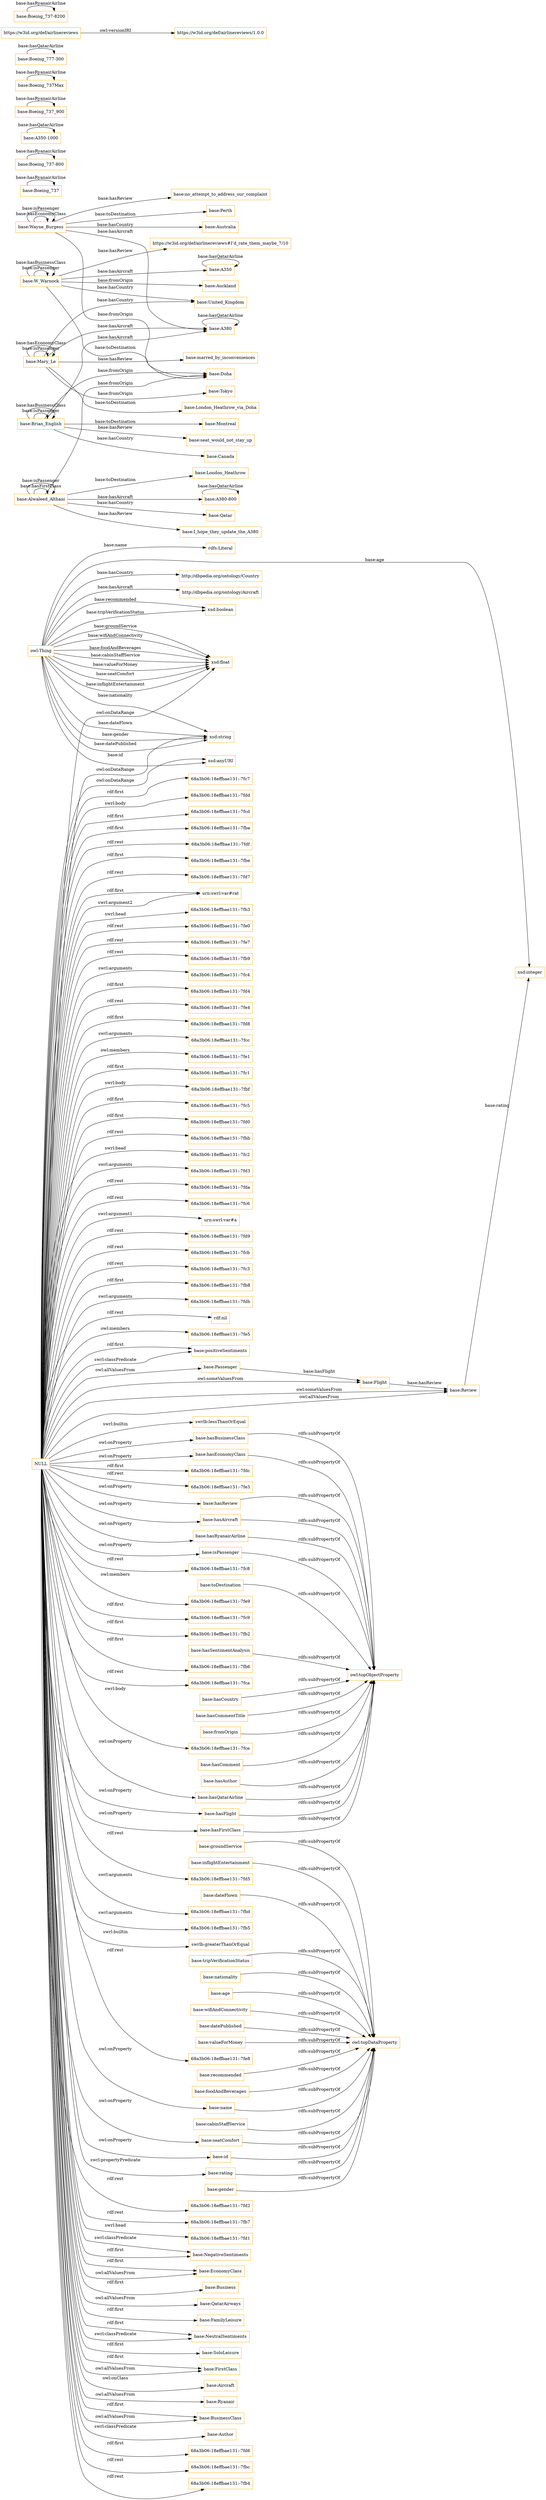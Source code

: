 digraph ar2dtool_diagram { 
rankdir=LR;
size="1501"
node [shape = rectangle, color="orange"]; "base:positiveSentiments" "base:Passenger" "base:NegativeSentiments" "base:EconomyClass" "base:Business" "base:QatarAirways" "base:FamilyLeisure" "http://dbpedia.org/ontology/Country" "base:NeutralSentiments" "http://dbpedia.org/ontology/Aircraft" "base:SoloLeisure" "base:FirstClass" "base:Aircraft" "base:Ryanair" "base:BusinessClass" "base:Review" "base:Flight" "base:Author" ; /*classes style*/
	"base:A350" -> "base:A350" [ label = "base:hasQatarAirline" ];
	"base:toDestination" -> "owl:topObjectProperty" [ label = "rdfs:subPropertyOf" ];
	"base:age" -> "owl:topDataProperty" [ label = "rdfs:subPropertyOf" ];
	"base:A380-800" -> "base:A380-800" [ label = "base:hasQatarAirline" ];
	"base:valueForMoney" -> "owl:topDataProperty" [ label = "rdfs:subPropertyOf" ];
	"base:hasBusinessClass" -> "owl:topObjectProperty" [ label = "rdfs:subPropertyOf" ];
	"base:Boeing_737" -> "base:Boeing_737" [ label = "base:hasRyanairAirline" ];
	"base:id" -> "owl:topDataProperty" [ label = "rdfs:subPropertyOf" ];
	"base:hasEconomyClass" -> "owl:topObjectProperty" [ label = "rdfs:subPropertyOf" ];
	"base:hasSentimentAnalysis" -> "owl:topObjectProperty" [ label = "rdfs:subPropertyOf" ];
	"base:hasCountry" -> "owl:topObjectProperty" [ label = "rdfs:subPropertyOf" ];
	"base:hasCommentTitle" -> "owl:topObjectProperty" [ label = "rdfs:subPropertyOf" ];
	"base:recommended" -> "owl:topDataProperty" [ label = "rdfs:subPropertyOf" ];
	"base:Boeing_737-800" -> "base:Boeing_737-800" [ label = "base:hasRyanairAirline" ];
	"base:A350-1000" -> "base:A350-1000" [ label = "base:hasQatarAirline" ];
	"base:fromOrigin" -> "owl:topObjectProperty" [ label = "rdfs:subPropertyOf" ];
	"base:Wayne_Burgess" -> "base:no_attempt_to_address_our_complaint" [ label = "base:hasReview" ];
	"base:Wayne_Burgess" -> "base:Wayne_Burgess" [ label = "base:hasEconomyClass" ];
	"base:Wayne_Burgess" -> "base:Wayne_Burgess" [ label = "base:isPassenger" ];
	"base:Wayne_Burgess" -> "base:Perth" [ label = "base:toDestination" ];
	"base:Wayne_Burgess" -> "base:Australia" [ label = "base:hasCountry" ];
	"base:Wayne_Burgess" -> "base:Doha" [ label = "base:fromOrigin" ];
	"base:Wayne_Burgess" -> "base:A380" [ label = "base:hasAircraft" ];
	"base:hasReview" -> "owl:topObjectProperty" [ label = "rdfs:subPropertyOf" ];
	"base:foodAndBeverages" -> "owl:topDataProperty" [ label = "rdfs:subPropertyOf" ];
	"base:rating" -> "owl:topDataProperty" [ label = "rdfs:subPropertyOf" ];
	"base:gender" -> "owl:topDataProperty" [ label = "rdfs:subPropertyOf" ];
	"base:name" -> "owl:topDataProperty" [ label = "rdfs:subPropertyOf" ];
	"base:hasComment" -> "owl:topObjectProperty" [ label = "rdfs:subPropertyOf" ];
	"base:Boeing_737_900" -> "base:Boeing_737_900" [ label = "base:hasRyanairAirline" ];
	"base:Alwaleed_Althani" -> "base:Alwaleed_Althani" [ label = "base:hasFirstClass" ];
	"base:Alwaleed_Althani" -> "base:A380-800" [ label = "base:hasAircraft" ];
	"base:Alwaleed_Althani" -> "base:Alwaleed_Althani" [ label = "base:isPassenger" ];
	"base:Alwaleed_Althani" -> "base:Qatar" [ label = "base:hasCountry" ];
	"base:Alwaleed_Althani" -> "base:Doha" [ label = "base:fromOrigin" ];
	"base:Alwaleed_Althani" -> "base:I_hope_they_update_the_A380" [ label = "base:hasReview" ];
	"base:Alwaleed_Althani" -> "base:London_Heathrow" [ label = "base:toDestination" ];
	"NULL" -> "68a3b06:18effbae131:-7fd6" [ label = "rdf:first" ];
	"NULL" -> "base:positiveSentiments" [ label = "rdf:first" ];
	"NULL" -> "base:NeutralSentiments" [ label = "swrl:classPredicate" ];
	"NULL" -> "68a3b06:18effbae131:-7fbc" [ label = "rdf:rest" ];
	"NULL" -> "68a3b06:18effbae131:-7fb4" [ label = "rdf:rest" ];
	"NULL" -> "base:FirstClass" [ label = "owl:allValuesFrom" ];
	"NULL" -> "base:hasEconomyClass" [ label = "owl:onProperty" ];
	"NULL" -> "68a3b06:18effbae131:-7fc7" [ label = "rdf:first" ];
	"NULL" -> "68a3b06:18effbae131:-7fdd" [ label = "swrl:body" ];
	"NULL" -> "xsd:anyURI" [ label = "owl:onDataRange" ];
	"NULL" -> "68a3b06:18effbae131:-7fcd" [ label = "rdf:first" ];
	"NULL" -> "base:FamilyLeisure" [ label = "rdf:first" ];
	"NULL" -> "68a3b06:18effbae131:-7fba" [ label = "rdf:first" ];
	"NULL" -> "68a3b06:18effbae131:-7fdf" [ label = "rdf:rest" ];
	"NULL" -> "68a3b06:18effbae131:-7fbe" [ label = "rdf:first" ];
	"NULL" -> "68a3b06:18effbae131:-7fd7" [ label = "rdf:rest" ];
	"NULL" -> "base:BusinessClass" [ label = "owl:allValuesFrom" ];
	"NULL" -> "urn:swrl:var#rat" [ label = "rdf:first" ];
	"NULL" -> "base:hasAircraft" [ label = "owl:onProperty" ];
	"NULL" -> "base:hasRyanairAirline" [ label = "owl:onProperty" ];
	"NULL" -> "base:EconomyClass" [ label = "owl:allValuesFrom" ];
	"NULL" -> "68a3b06:18effbae131:-7fb3" [ label = "swrl:head" ];
	"NULL" -> "68a3b06:18effbae131:-7fe0" [ label = "rdf:rest" ];
	"NULL" -> "xsd:float" [ label = "owl:onDataRange" ];
	"NULL" -> "68a3b06:18effbae131:-7fe7" [ label = "rdf:rest" ];
	"NULL" -> "base:Business" [ label = "rdf:first" ];
	"NULL" -> "base:Review" [ label = "owl:someValuesFrom" ];
	"NULL" -> "68a3b06:18effbae131:-7fb9" [ label = "rdf:rest" ];
	"NULL" -> "68a3b06:18effbae131:-7fc4" [ label = "swrl:arguments" ];
	"NULL" -> "68a3b06:18effbae131:-7fd4" [ label = "rdf:first" ];
	"NULL" -> "base:isPassenger" [ label = "owl:onProperty" ];
	"NULL" -> "base:rating" [ label = "swrl:propertyPredicate" ];
	"NULL" -> "68a3b06:18effbae131:-7fe4" [ label = "rdf:rest" ];
	"NULL" -> "68a3b06:18effbae131:-7fd8" [ label = "rdf:first" ];
	"NULL" -> "68a3b06:18effbae131:-7fcc" [ label = "swrl:arguments" ];
	"NULL" -> "base:Author" [ label = "swrl:classPredicate" ];
	"NULL" -> "base:hasQatarAirline" [ label = "owl:onProperty" ];
	"NULL" -> "68a3b06:18effbae131:-7fe1" [ label = "owl:members" ];
	"NULL" -> "68a3b06:18effbae131:-7fc1" [ label = "rdf:first" ];
	"NULL" -> "68a3b06:18effbae131:-7fbf" [ label = "swrl:body" ];
	"NULL" -> "68a3b06:18effbae131:-7fc5" [ label = "rdf:first" ];
	"NULL" -> "68a3b06:18effbae131:-7fd0" [ label = "rdf:first" ];
	"NULL" -> "68a3b06:18effbae131:-7fbb" [ label = "rdf:rest" ];
	"NULL" -> "68a3b06:18effbae131:-7fc2" [ label = "swrl:head" ];
	"NULL" -> "68a3b06:18effbae131:-7fd3" [ label = "swrl:arguments" ];
	"NULL" -> "68a3b06:18effbae131:-7fda" [ label = "rdf:rest" ];
	"NULL" -> "68a3b06:18effbae131:-7fc6" [ label = "rdf:rest" ];
	"NULL" -> "base:EconomyClass" [ label = "rdf:first" ];
	"NULL" -> "urn:swrl:var#a" [ label = "swrl:argument1" ];
	"NULL" -> "68a3b06:18effbae131:-7fd9" [ label = "rdf:rest" ];
	"NULL" -> "68a3b06:18effbae131:-7fcb" [ label = "rdf:rest" ];
	"NULL" -> "68a3b06:18effbae131:-7fc3" [ label = "rdf:rest" ];
	"NULL" -> "base:seatComfort" [ label = "owl:onProperty" ];
	"NULL" -> "68a3b06:18effbae131:-7fb8" [ label = "rdf:first" ];
	"NULL" -> "68a3b06:18effbae131:-7fdb" [ label = "swrl:arguments" ];
	"NULL" -> "base:SoloLeisure" [ label = "rdf:first" ];
	"NULL" -> "urn:swrl:var#rat" [ label = "swrl:argument2" ];
	"NULL" -> "rdf:nil" [ label = "rdf:rest" ];
	"NULL" -> "base:hasFlight" [ label = "owl:onProperty" ];
	"NULL" -> "base:Ryanair" [ label = "owl:allValuesFrom" ];
	"NULL" -> "base:Aircraft" [ label = "owl:onClass" ];
	"NULL" -> "68a3b06:18effbae131:-7fe5" [ label = "owl:members" ];
	"NULL" -> "swrlb:lessThanOrEqual" [ label = "swrl:builtin" ];
	"NULL" -> "base:NegativeSentiments" [ label = "rdf:first" ];
	"NULL" -> "base:Flight" [ label = "owl:someValuesFrom" ];
	"NULL" -> "base:FirstClass" [ label = "rdf:first" ];
	"NULL" -> "base:positiveSentiments" [ label = "swrl:classPredicate" ];
	"NULL" -> "base:hasBusinessClass" [ label = "owl:onProperty" ];
	"NULL" -> "68a3b06:18effbae131:-7fdc" [ label = "rdf:first" ];
	"NULL" -> "68a3b06:18effbae131:-7fe3" [ label = "rdf:rest" ];
	"NULL" -> "base:name" [ label = "owl:onProperty" ];
	"NULL" -> "68a3b06:18effbae131:-7fc8" [ label = "rdf:rest" ];
	"NULL" -> "base:id" [ label = "owl:onProperty" ];
	"NULL" -> "68a3b06:18effbae131:-7fe9" [ label = "owl:members" ];
	"NULL" -> "68a3b06:18effbae131:-7fc9" [ label = "rdf:first" ];
	"NULL" -> "xsd:string" [ label = "owl:onDataRange" ];
	"NULL" -> "base:QatarAirways" [ label = "owl:allValuesFrom" ];
	"NULL" -> "68a3b06:18effbae131:-7fb2" [ label = "rdf:first" ];
	"NULL" -> "68a3b06:18effbae131:-7fb6" [ label = "rdf:first" ];
	"NULL" -> "68a3b06:18effbae131:-7fca" [ label = "rdf:rest" ];
	"NULL" -> "68a3b06:18effbae131:-7fce" [ label = "swrl:body" ];
	"NULL" -> "base:Passenger" [ label = "owl:allValuesFrom" ];
	"NULL" -> "68a3b06:18effbae131:-7fd5" [ label = "rdf:rest" ];
	"NULL" -> "68a3b06:18effbae131:-7fbd" [ label = "swrl:arguments" ];
	"NULL" -> "base:NegativeSentiments" [ label = "swrl:classPredicate" ];
	"NULL" -> "68a3b06:18effbae131:-7fb5" [ label = "swrl:arguments" ];
	"NULL" -> "swrlb:greaterThanOrEqual" [ label = "swrl:builtin" ];
	"NULL" -> "base:Review" [ label = "owl:allValuesFrom" ];
	"NULL" -> "base:hasFirstClass" [ label = "owl:onProperty" ];
	"NULL" -> "68a3b06:18effbae131:-7fe8" [ label = "rdf:rest" ];
	"NULL" -> "68a3b06:18effbae131:-7fd2" [ label = "rdf:rest" ];
	"NULL" -> "base:hasReview" [ label = "owl:onProperty" ];
	"NULL" -> "base:NeutralSentiments" [ label = "rdf:first" ];
	"NULL" -> "68a3b06:18effbae131:-7fb7" [ label = "rdf:rest" ];
	"NULL" -> "68a3b06:18effbae131:-7fd1" [ label = "swrl:head" ];
	"NULL" -> "base:BusinessClass" [ label = "rdf:first" ];
	"base:groundService" -> "owl:topDataProperty" [ label = "rdfs:subPropertyOf" ];
	"base:W_Warnock" -> "base:United_Kingdom" [ label = "base:hasCountry" ];
	"base:W_Warnock" -> "base:W_Warnock" [ label = "base:isPassenger" ];
	"base:W_Warnock" -> "base:Auckland" [ label = "base:fromOrigin" ];
	"base:W_Warnock" -> "base:A350" [ label = "base:hasAircraft" ];
	"base:W_Warnock" -> "https://w3id.org/def/airlinereviews#I’d_rate_them_maybe_7/10" [ label = "base:hasReview" ];
	"base:W_Warnock" -> "base:Doha" [ label = "base:toDestination" ];
	"base:W_Warnock" -> "base:W_Warnock" [ label = "base:hasBusinessClass" ];
	"base:A380" -> "base:A380" [ label = "base:hasQatarAirline" ];
	"base:isPassenger" -> "owl:topObjectProperty" [ label = "rdfs:subPropertyOf" ];
	"base:wifiAndConnectivity" -> "owl:topDataProperty" [ label = "rdfs:subPropertyOf" ];
	"base:datePublished" -> "owl:topDataProperty" [ label = "rdfs:subPropertyOf" ];
	"base:cabinStaffService" -> "owl:topDataProperty" [ label = "rdfs:subPropertyOf" ];
	"base:seatComfort" -> "owl:topDataProperty" [ label = "rdfs:subPropertyOf" ];
	"base:hasFirstClass" -> "owl:topObjectProperty" [ label = "rdfs:subPropertyOf" ];
	"base:Boeing_737Max" -> "base:Boeing_737Max" [ label = "base:hasRyanairAirline" ];
	"base:hasAuthor" -> "owl:topObjectProperty" [ label = "rdfs:subPropertyOf" ];
	"base:inflightEntertainment" -> "owl:topDataProperty" [ label = "rdfs:subPropertyOf" ];
	"base:Boeing_777-300" -> "base:Boeing_777-300" [ label = "base:hasQatarAirline" ];
	"https://w3id.org/def/airlinereviews" -> "https://w3id.org/def/airlinereviews/1.0.0" [ label = "owl:versionIRI" ];
	"base:dateFlown" -> "owl:topDataProperty" [ label = "rdfs:subPropertyOf" ];
	"base:tripVerificationStatus" -> "owl:topDataProperty" [ label = "rdfs:subPropertyOf" ];
	"base:Mary_Le" -> "base:A380" [ label = "base:hasAircraft" ];
	"base:Mary_Le" -> "base:marred_by_inconveniences" [ label = "base:hasReview" ];
	"base:Mary_Le" -> "base:United_Kingdom" [ label = "base:hasCountry" ];
	"base:Mary_Le" -> "base:Mary_Le" [ label = "base:isPassenger" ];
	"base:Mary_Le" -> "base:London_Heathrow_via_Doha" [ label = "base:toDestination" ];
	"base:Mary_Le" -> "base:Tokyo" [ label = "base:fromOrigin" ];
	"base:Mary_Le" -> "base:Mary_Le" [ label = "base:hasEconomyClass" ];
	"base:Brian_English" -> "base:Brian_English" [ label = "base:isPassenger" ];
	"base:Brian_English" -> "base:seat_would_not_stay_up" [ label = "base:hasReview" ];
	"base:Brian_English" -> "base:Doha" [ label = "base:fromOrigin" ];
	"base:Brian_English" -> "base:Canada" [ label = "base:hasCountry" ];
	"base:Brian_English" -> "base:Montreal" [ label = "base:toDestination" ];
	"base:Brian_English" -> "base:Brian_English" [ label = "base:hasBusinessClass" ];
	"base:Brian_English" -> "base:A380" [ label = "base:hasAircraft" ];
	"base:hasAircraft" -> "owl:topObjectProperty" [ label = "rdfs:subPropertyOf" ];
	"base:nationality" -> "owl:topDataProperty" [ label = "rdfs:subPropertyOf" ];
	"base:hasRyanairAirline" -> "owl:topObjectProperty" [ label = "rdfs:subPropertyOf" ];
	"base:hasFlight" -> "owl:topObjectProperty" [ label = "rdfs:subPropertyOf" ];
	"base:Boeing_737-8200" -> "base:Boeing_737-8200" [ label = "base:hasRyanairAirline" ];
	"base:hasQatarAirline" -> "owl:topObjectProperty" [ label = "rdfs:subPropertyOf" ];
	"owl:Thing" -> "http://dbpedia.org/ontology/Aircraft" [ label = "base:hasAircraft" ];
	"owl:Thing" -> "xsd:float" [ label = "base:wifiAndConnectivity" ];
	"owl:Thing" -> "xsd:float" [ label = "base:foodAndBeverages" ];
	"owl:Thing" -> "xsd:float" [ label = "base:cabinStaffService" ];
	"owl:Thing" -> "xsd:integer" [ label = "base:age" ];
	"owl:Thing" -> "xsd:boolean" [ label = "base:recommended" ];
	"base:Review" -> "xsd:integer" [ label = "base:rating" ];
	"owl:Thing" -> "xsd:float" [ label = "base:valueForMoney" ];
	"owl:Thing" -> "xsd:anyURI" [ label = "base:id" ];
	"base:Passenger" -> "base:Flight" [ label = "base:hasFlight" ];
	"owl:Thing" -> "xsd:string" [ label = "base:gender" ];
	"owl:Thing" -> "xsd:string" [ label = "base:datePublished" ];
	"base:Flight" -> "base:Review" [ label = "base:hasReview" ];
	"owl:Thing" -> "xsd:float" [ label = "base:seatComfort" ];
	"owl:Thing" -> "xsd:float" [ label = "base:inflightEntertainment" ];
	"owl:Thing" -> "xsd:boolean" [ label = "base:tripVerificationStatus" ];
	"owl:Thing" -> "xsd:string" [ label = "base:nationality" ];
	"owl:Thing" -> "rdfs:Literal" [ label = "base:name" ];
	"owl:Thing" -> "xsd:float" [ label = "base:groundService" ];
	"owl:Thing" -> "http://dbpedia.org/ontology/Country" [ label = "base:hasCountry" ];
	"owl:Thing" -> "xsd:string" [ label = "base:dateFlown" ];

}
